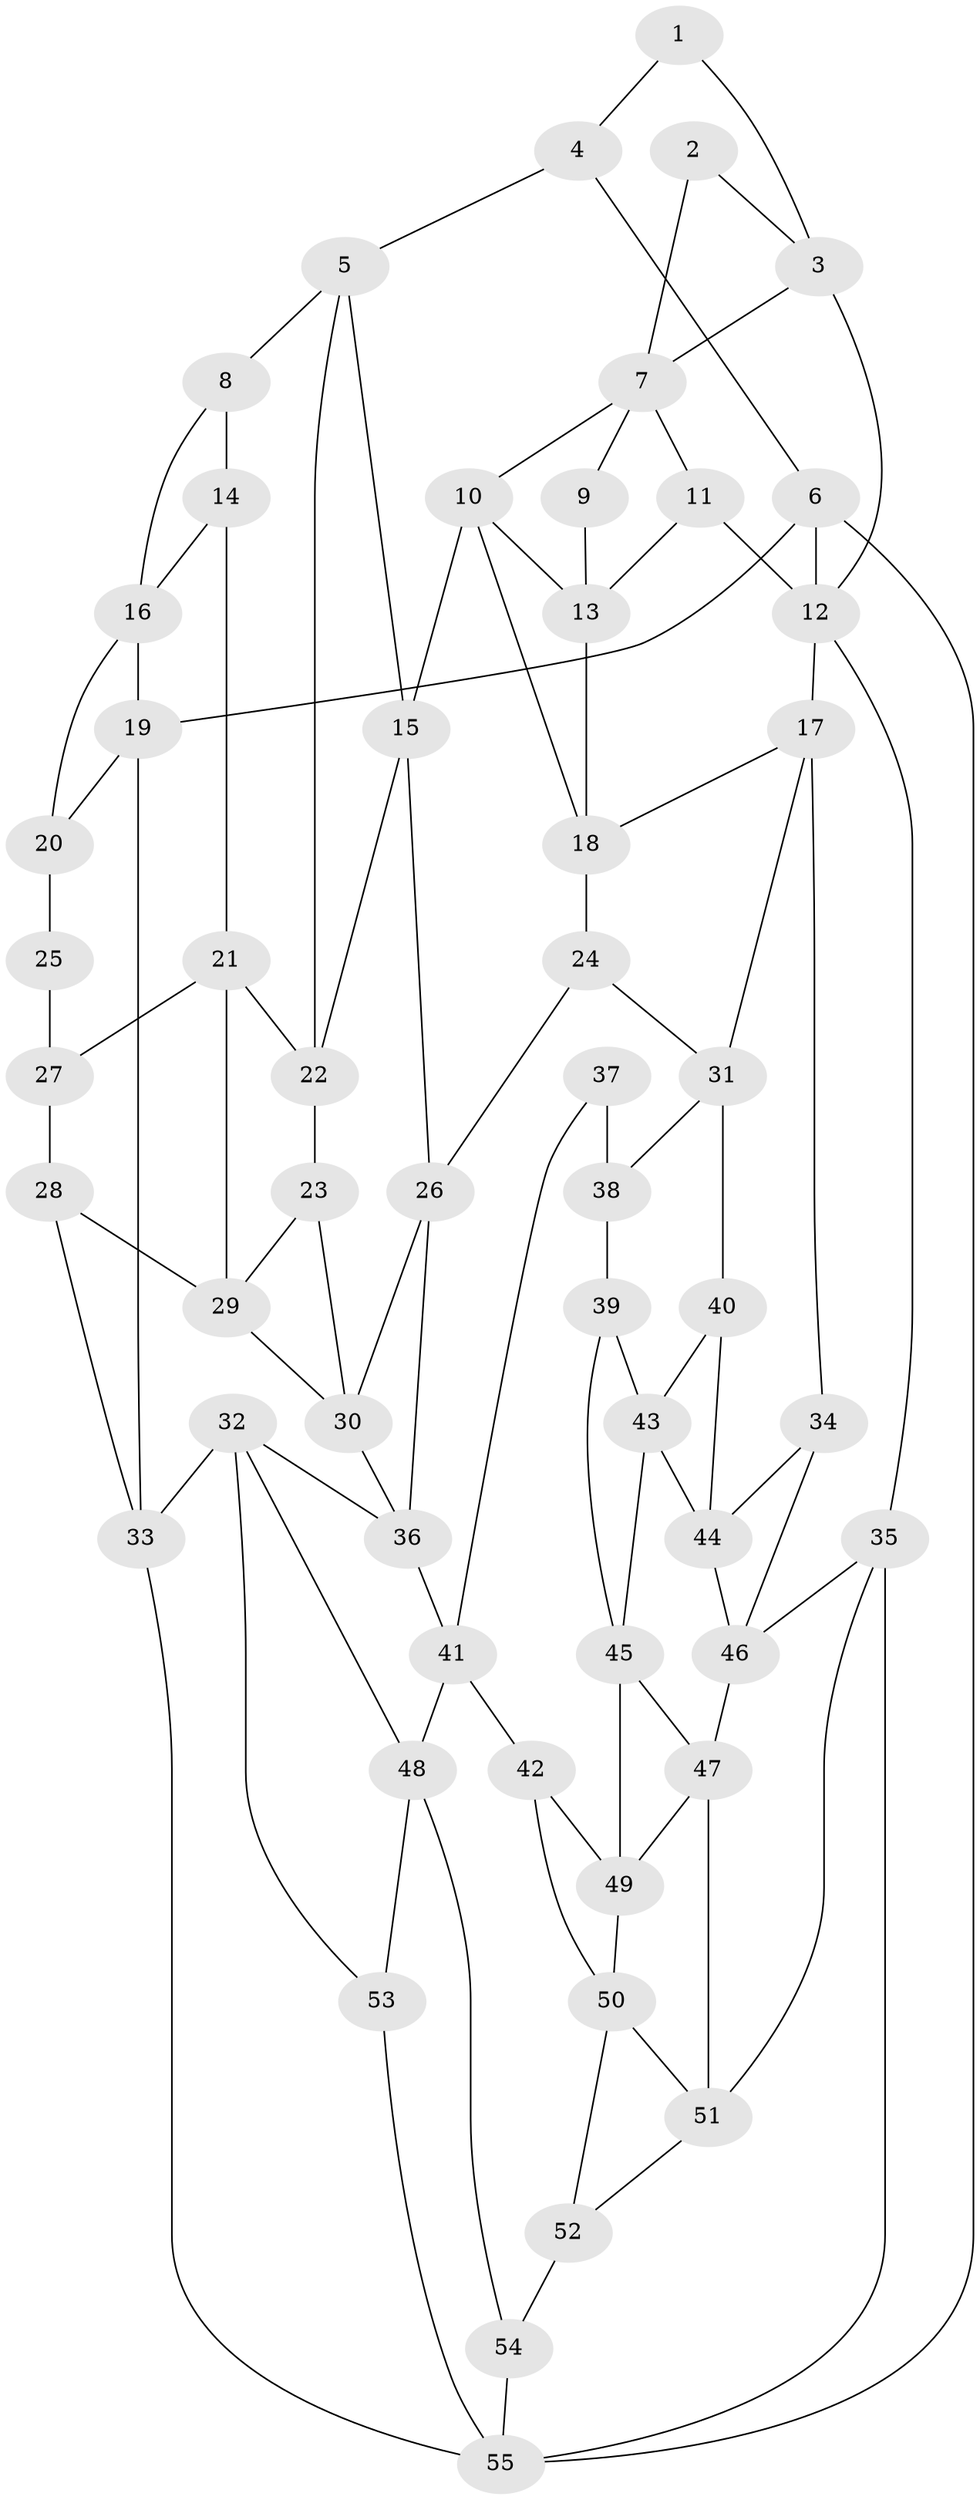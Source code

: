 // original degree distribution, {3: 0.027522935779816515, 5: 0.48623853211009177, 4: 0.24770642201834864, 6: 0.23853211009174313}
// Generated by graph-tools (version 1.1) at 2025/03/03/09/25 03:03:22]
// undirected, 55 vertices, 98 edges
graph export_dot {
graph [start="1"]
  node [color=gray90,style=filled];
  1;
  2;
  3;
  4;
  5;
  6;
  7;
  8;
  9;
  10;
  11;
  12;
  13;
  14;
  15;
  16;
  17;
  18;
  19;
  20;
  21;
  22;
  23;
  24;
  25;
  26;
  27;
  28;
  29;
  30;
  31;
  32;
  33;
  34;
  35;
  36;
  37;
  38;
  39;
  40;
  41;
  42;
  43;
  44;
  45;
  46;
  47;
  48;
  49;
  50;
  51;
  52;
  53;
  54;
  55;
  1 -- 3 [weight=1.0];
  1 -- 4 [weight=1.0];
  2 -- 3 [weight=1.0];
  2 -- 7 [weight=2.0];
  3 -- 7 [weight=1.0];
  3 -- 12 [weight=1.0];
  4 -- 5 [weight=1.0];
  4 -- 6 [weight=1.0];
  5 -- 8 [weight=1.0];
  5 -- 15 [weight=1.0];
  5 -- 22 [weight=1.0];
  6 -- 12 [weight=1.0];
  6 -- 19 [weight=1.0];
  6 -- 55 [weight=1.0];
  7 -- 9 [weight=1.0];
  7 -- 10 [weight=1.0];
  7 -- 11 [weight=1.0];
  8 -- 14 [weight=1.0];
  8 -- 16 [weight=1.0];
  9 -- 13 [weight=2.0];
  10 -- 13 [weight=1.0];
  10 -- 15 [weight=1.0];
  10 -- 18 [weight=1.0];
  11 -- 12 [weight=1.0];
  11 -- 13 [weight=2.0];
  12 -- 17 [weight=1.0];
  12 -- 35 [weight=1.0];
  13 -- 18 [weight=1.0];
  14 -- 16 [weight=1.0];
  14 -- 21 [weight=1.0];
  15 -- 22 [weight=1.0];
  15 -- 26 [weight=1.0];
  16 -- 19 [weight=1.0];
  16 -- 20 [weight=1.0];
  17 -- 18 [weight=1.0];
  17 -- 31 [weight=1.0];
  17 -- 34 [weight=1.0];
  18 -- 24 [weight=1.0];
  19 -- 20 [weight=1.0];
  19 -- 33 [weight=1.0];
  20 -- 25 [weight=2.0];
  21 -- 22 [weight=1.0];
  21 -- 27 [weight=1.0];
  21 -- 29 [weight=1.0];
  22 -- 23 [weight=1.0];
  23 -- 29 [weight=1.0];
  23 -- 30 [weight=1.0];
  24 -- 26 [weight=1.0];
  24 -- 31 [weight=1.0];
  25 -- 27 [weight=2.0];
  26 -- 30 [weight=1.0];
  26 -- 36 [weight=1.0];
  27 -- 28 [weight=1.0];
  28 -- 29 [weight=1.0];
  28 -- 33 [weight=1.0];
  29 -- 30 [weight=1.0];
  30 -- 36 [weight=1.0];
  31 -- 38 [weight=1.0];
  31 -- 40 [weight=1.0];
  32 -- 33 [weight=1.0];
  32 -- 36 [weight=1.0];
  32 -- 48 [weight=1.0];
  32 -- 53 [weight=1.0];
  33 -- 55 [weight=1.0];
  34 -- 44 [weight=1.0];
  34 -- 46 [weight=1.0];
  35 -- 46 [weight=1.0];
  35 -- 51 [weight=1.0];
  35 -- 55 [weight=1.0];
  36 -- 41 [weight=1.0];
  37 -- 38 [weight=2.0];
  37 -- 41 [weight=1.0];
  38 -- 39 [weight=1.0];
  39 -- 43 [weight=1.0];
  39 -- 45 [weight=1.0];
  40 -- 43 [weight=1.0];
  40 -- 44 [weight=1.0];
  41 -- 42 [weight=1.0];
  41 -- 48 [weight=1.0];
  42 -- 49 [weight=1.0];
  42 -- 50 [weight=1.0];
  43 -- 44 [weight=1.0];
  43 -- 45 [weight=1.0];
  44 -- 46 [weight=1.0];
  45 -- 47 [weight=1.0];
  45 -- 49 [weight=1.0];
  46 -- 47 [weight=1.0];
  47 -- 49 [weight=1.0];
  47 -- 51 [weight=1.0];
  48 -- 53 [weight=1.0];
  48 -- 54 [weight=1.0];
  49 -- 50 [weight=1.0];
  50 -- 51 [weight=1.0];
  50 -- 52 [weight=1.0];
  51 -- 52 [weight=1.0];
  52 -- 54 [weight=2.0];
  53 -- 55 [weight=2.0];
  54 -- 55 [weight=1.0];
}
